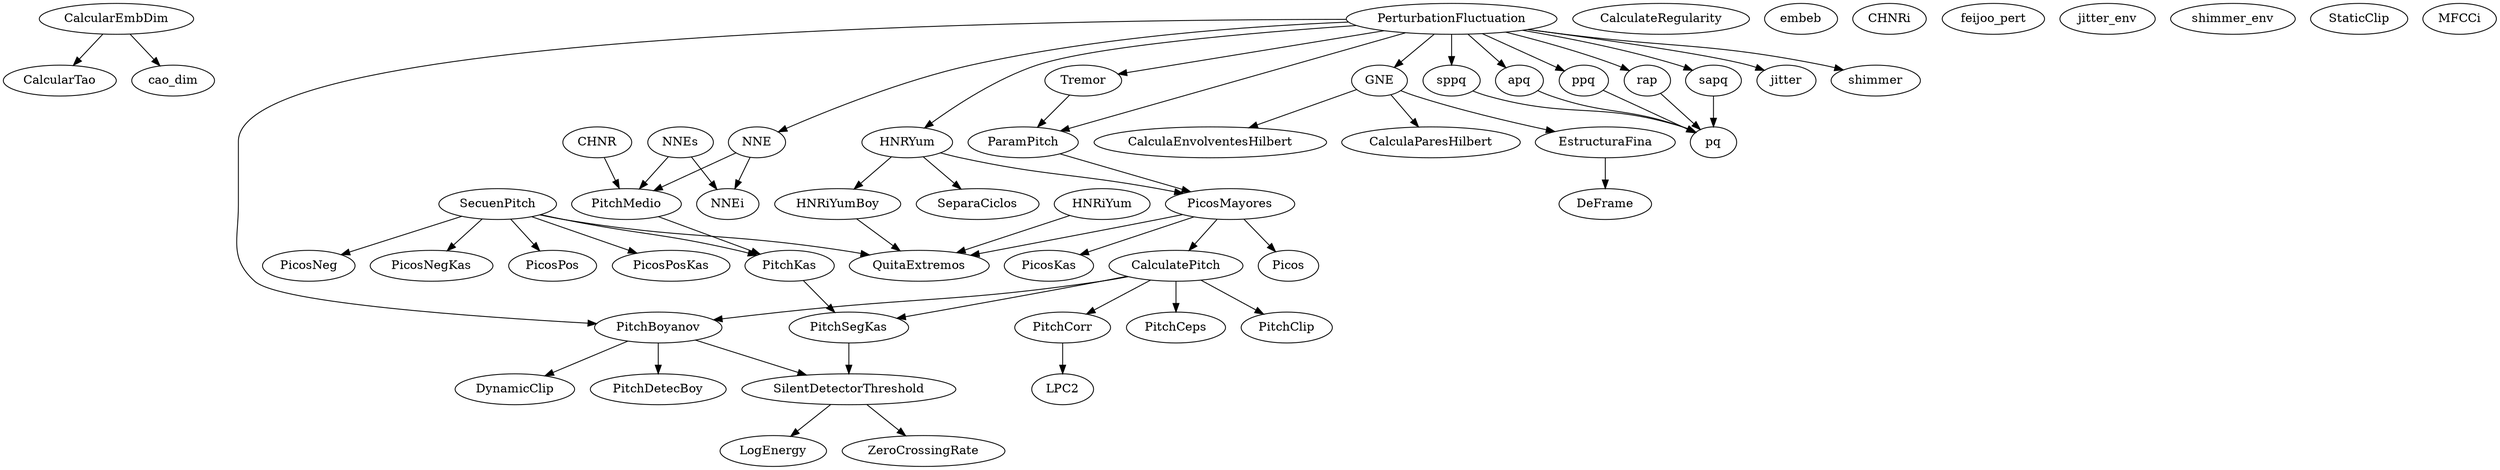 /* Created by mdot for Matlab */
digraph m2html {
  CalcularEmbDim -> CalcularTao;
  CalcularEmbDim -> cao_dim;
  SilentDetectorThreshold -> LogEnergy;
  SilentDetectorThreshold -> ZeroCrossingRate;
  CHNR -> PitchMedio;
  EstructuraFina -> DeFrame;
  GNE -> CalculaEnvolventesHilbert;
  GNE -> CalculaParesHilbert;
  GNE -> EstructuraFina;
  HNRYum -> HNRiYumBoy;
  HNRYum -> SeparaCiclos;
  HNRYum -> PicosMayores;
  HNRiYum -> QuitaExtremos;
  HNRiYumBoy -> QuitaExtremos;
  ParamPitch -> PicosMayores;
  SecuenPitch -> QuitaExtremos;
  SecuenPitch -> PicosNeg;
  SecuenPitch -> PicosNegKas;
  SecuenPitch -> PicosPos;
  SecuenPitch -> PicosPosKas;
  SecuenPitch -> PitchKas;
  apq -> pq;
  ppq -> pq;
  rap -> pq;
  sapq -> pq;
  sppq -> pq;
  NNE -> NNEi;
  NNE -> PitchMedio;
  NNEs -> NNEi;
  NNEs -> PitchMedio;
  PerturbationFluctuation -> GNE;
  PerturbationFluctuation -> HNRYum;
  PerturbationFluctuation -> ParamPitch;
  PerturbationFluctuation -> apq;
  PerturbationFluctuation -> jitter;
  PerturbationFluctuation -> ppq;
  PerturbationFluctuation -> rap;
  PerturbationFluctuation -> sapq;
  PerturbationFluctuation -> shimmer;
  PerturbationFluctuation -> sppq;
  PerturbationFluctuation -> NNE;
  PerturbationFluctuation -> Tremor;
  PerturbationFluctuation -> PitchBoyanov;
  Tremor -> ParamPitch;
  CalculatePitch -> PitchBoyanov;
  CalculatePitch -> PitchSegKas;
  CalculatePitch -> PitchCeps;
  CalculatePitch -> PitchClip;
  CalculatePitch -> PitchCorr;
  PicosMayores -> QuitaExtremos;
  PicosMayores -> CalculatePitch;
  PicosMayores -> Picos;
  PicosMayores -> PicosKas;
  PitchBoyanov -> SilentDetectorThreshold;
  PitchBoyanov -> DynamicClip;
  PitchBoyanov -> PitchDetecBoy;
  PitchKas -> PitchSegKas;
  PitchMedio -> PitchKas;
  PitchSegKas -> SilentDetectorThreshold;
  PitchCorr -> LPC2;

  CalcularEmbDim [URL="./src/Aux/CalcularEmbDim.html"];
  CalcularTao [URL="./src/Aux/CalcularTao.html"];
  DeFrame [URL="./src/Aux/DeFrame.html"];
  LPC2 [URL="./src/Aux/LPC2.html"];
  LogEnergy [URL="./src/Aux/LogEnergy.html"];
  QuitaExtremos [URL="./src/Aux/QuitaExtremos.html"];
  SilentDetectorThreshold [URL="./src/Aux/SilentDetectorThreshold.html"];
  ZeroCrossingRate [URL="./src/Aux/ZeroCrossingRate.html"];
  cao_dim [URL="./src/Aux/cao_dim.html"];
  CalculateRegularity [URL="./src/Complexity/CalculateRegularity.html"];
  embeb [URL="./src/Complexity/embeb.html"];
  CHNR [URL="./src/PerturbationFluctuation/Perturbation/CHNR/CHNR.html"];
  CHNRi [URL="./src/PerturbationFluctuation/Perturbation/CHNR/CHNRi.html"];
  CalculaEnvolventesHilbert [URL="./src/PerturbationFluctuation/Perturbation/GNE/CalculaEnvolventesHilbert.html"];
  CalculaParesHilbert [URL="./src/PerturbationFluctuation/Perturbation/GNE/CalculaParesHilbert.html"];
  EstructuraFina [URL="./src/PerturbationFluctuation/Perturbation/GNE/EstructuraFina.html"];
  GNE [URL="./src/PerturbationFluctuation/Perturbation/GNE/GNE.html"];
  HNRYum [URL="./src/PerturbationFluctuation/Perturbation/HNR/HNRYum.html"];
  HNRiYum [URL="./src/PerturbationFluctuation/Perturbation/HNR/HNRiYum.html"];
  HNRiYumBoy [URL="./src/PerturbationFluctuation/Perturbation/HNR/HNRiYumBoy.html"];
  ParamPitch [URL="./src/PerturbationFluctuation/Perturbation/Jitter_Shimmer/ParamPitch.html"];
  SecuenPitch [URL="./src/PerturbationFluctuation/Perturbation/Jitter_Shimmer/SecuenPitch.html"];
  SeparaCiclos [URL="./src/PerturbationFluctuation/Perturbation/Jitter_Shimmer/SeparaCiclos.html"];
  apq [URL="./src/PerturbationFluctuation/Perturbation/Jitter_Shimmer/apq.html"];
  feijoo_pert [URL="./src/PerturbationFluctuation/Perturbation/Jitter_Shimmer/feijoo_pert.html"];
  jitter [URL="./src/PerturbationFluctuation/Perturbation/Jitter_Shimmer/jitter.html"];
  jitter_env [URL="./src/PerturbationFluctuation/Perturbation/Jitter_Shimmer/jitter_env.html"];
  ppq [URL="./src/PerturbationFluctuation/Perturbation/Jitter_Shimmer/ppq.html"];
  pq [URL="./src/PerturbationFluctuation/Perturbation/Jitter_Shimmer/pq.html"];
  rap [URL="./src/PerturbationFluctuation/Perturbation/Jitter_Shimmer/rap.html"];
  sapq [URL="./src/PerturbationFluctuation/Perturbation/Jitter_Shimmer/sapq.html"];
  shimmer [URL="./src/PerturbationFluctuation/Perturbation/Jitter_Shimmer/shimmer.html"];
  shimmer_env [URL="./src/PerturbationFluctuation/Perturbation/Jitter_Shimmer/shimmer_env.html"];
  sppq [URL="./src/PerturbationFluctuation/Perturbation/Jitter_Shimmer/sppq.html"];
  NNE [URL="./src/PerturbationFluctuation/Perturbation/nne/NNE.html"];
  NNEi [URL="./src/PerturbationFluctuation/Perturbation/nne/NNEi.html"];
  NNEs [URL="./src/PerturbationFluctuation/Perturbation/nne/NNEs.html"];
  PerturbationFluctuation [URL="./src/PerturbationFluctuation/PerturbationFluctuation.html"];
  Tremor [URL="./src/PerturbationFluctuation/tremor/Tremor.html"];
  CalculatePitch [URL="./src/PitchDetermination/CalculatePitch.html"];
  PicosNeg [URL="./src/PitchDetermination/Picos/PicosNeg.html"];
  PicosNegKas [URL="./src/PitchDetermination/Picos/PicosNegKas.html"];
  PicosPos [URL="./src/PitchDetermination/Picos/PicosPos.html"];
  PicosPosKas [URL="./src/PitchDetermination/Picos/PicosPosKas.html"];
  DynamicClip [URL="./src/PitchDetermination/boyanov/DynamicClip.html"];
  Picos [URL="./src/PitchDetermination/boyanov/Picos.html"];
  PicosMayores [URL="./src/PitchDetermination/boyanov/PicosMayores.html"];
  PitchBoyanov [URL="./src/PitchDetermination/boyanov/PitchBoyanov.html"];
  PitchDetecBoy [URL="./src/PitchDetermination/boyanov/PitchDetecBoy.html"];
  PicosKas [URL="./src/PitchDetermination/kasuya_feijoo/PicosKas.html"];
  PitchKas [URL="./src/PitchDetermination/kasuya_feijoo/PitchKas.html"];
  PitchMedio [URL="./src/PitchDetermination/kasuya_feijoo/PitchMedio.html"];
  PitchSegKas [URL="./src/PitchDetermination/kasuya_feijoo/PitchSegKas.html"];
  PitchCeps [URL="./src/PitchDetermination/rabiner/PitchCeps.html"];
  PitchClip [URL="./src/PitchDetermination/rabiner/PitchClip.html"];
  PitchCorr [URL="./src/PitchDetermination/rabiner/PitchCorr.html"];
  StaticClip [URL="./src/PitchDetermination/rabiner/StaticClip.html"];
  MFCCi [URL="./src/SpectralCepstral/MFCCi.html"];
}